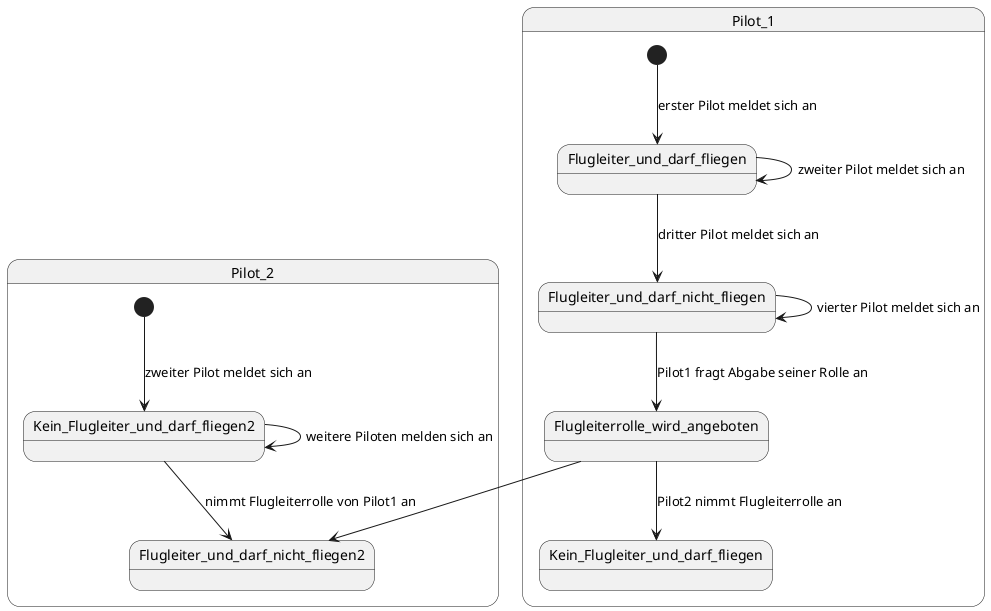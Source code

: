 @startuml



state Pilot_1 {

    state Flugleiter_und_darf_fliegen
    state Flugleiter_und_darf_nicht_fliegen
    state Flugleiterrolle_wird_angeboten
    state Kein_Flugleiter_und_darf_fliegen
    
    [*] --> Flugleiter_und_darf_fliegen: erster Pilot meldet sich an
    Flugleiter_und_darf_fliegen --> Flugleiter_und_darf_fliegen: zweiter Pilot meldet sich an
    Flugleiter_und_darf_fliegen --> Flugleiter_und_darf_nicht_fliegen: dritter Pilot meldet sich an
    Flugleiter_und_darf_nicht_fliegen --> Flugleiter_und_darf_nicht_fliegen: vierter Pilot meldet sich an
    Flugleiter_und_darf_nicht_fliegen --> Flugleiterrolle_wird_angeboten: Pilot1 fragt Abgabe seiner Rolle an
    Flugleiterrolle_wird_angeboten --> Kein_Flugleiter_und_darf_fliegen: Pilot2 nimmt Flugleiterrolle an
}

state Pilot_2 {
    [*] --> Kein_Flugleiter_und_darf_fliegen2: zweiter Pilot meldet sich an
    Kein_Flugleiter_und_darf_fliegen2 --> Kein_Flugleiter_und_darf_fliegen2: weitere Piloten melden sich an
    Kein_Flugleiter_und_darf_fliegen2 --> Flugleiter_und_darf_nicht_fliegen2: nimmt Flugleiterrolle von Pilot1 an
    Flugleiterrolle_wird_angeboten --> Flugleiter_und_darf_nicht_fliegen2
}

@enduml
